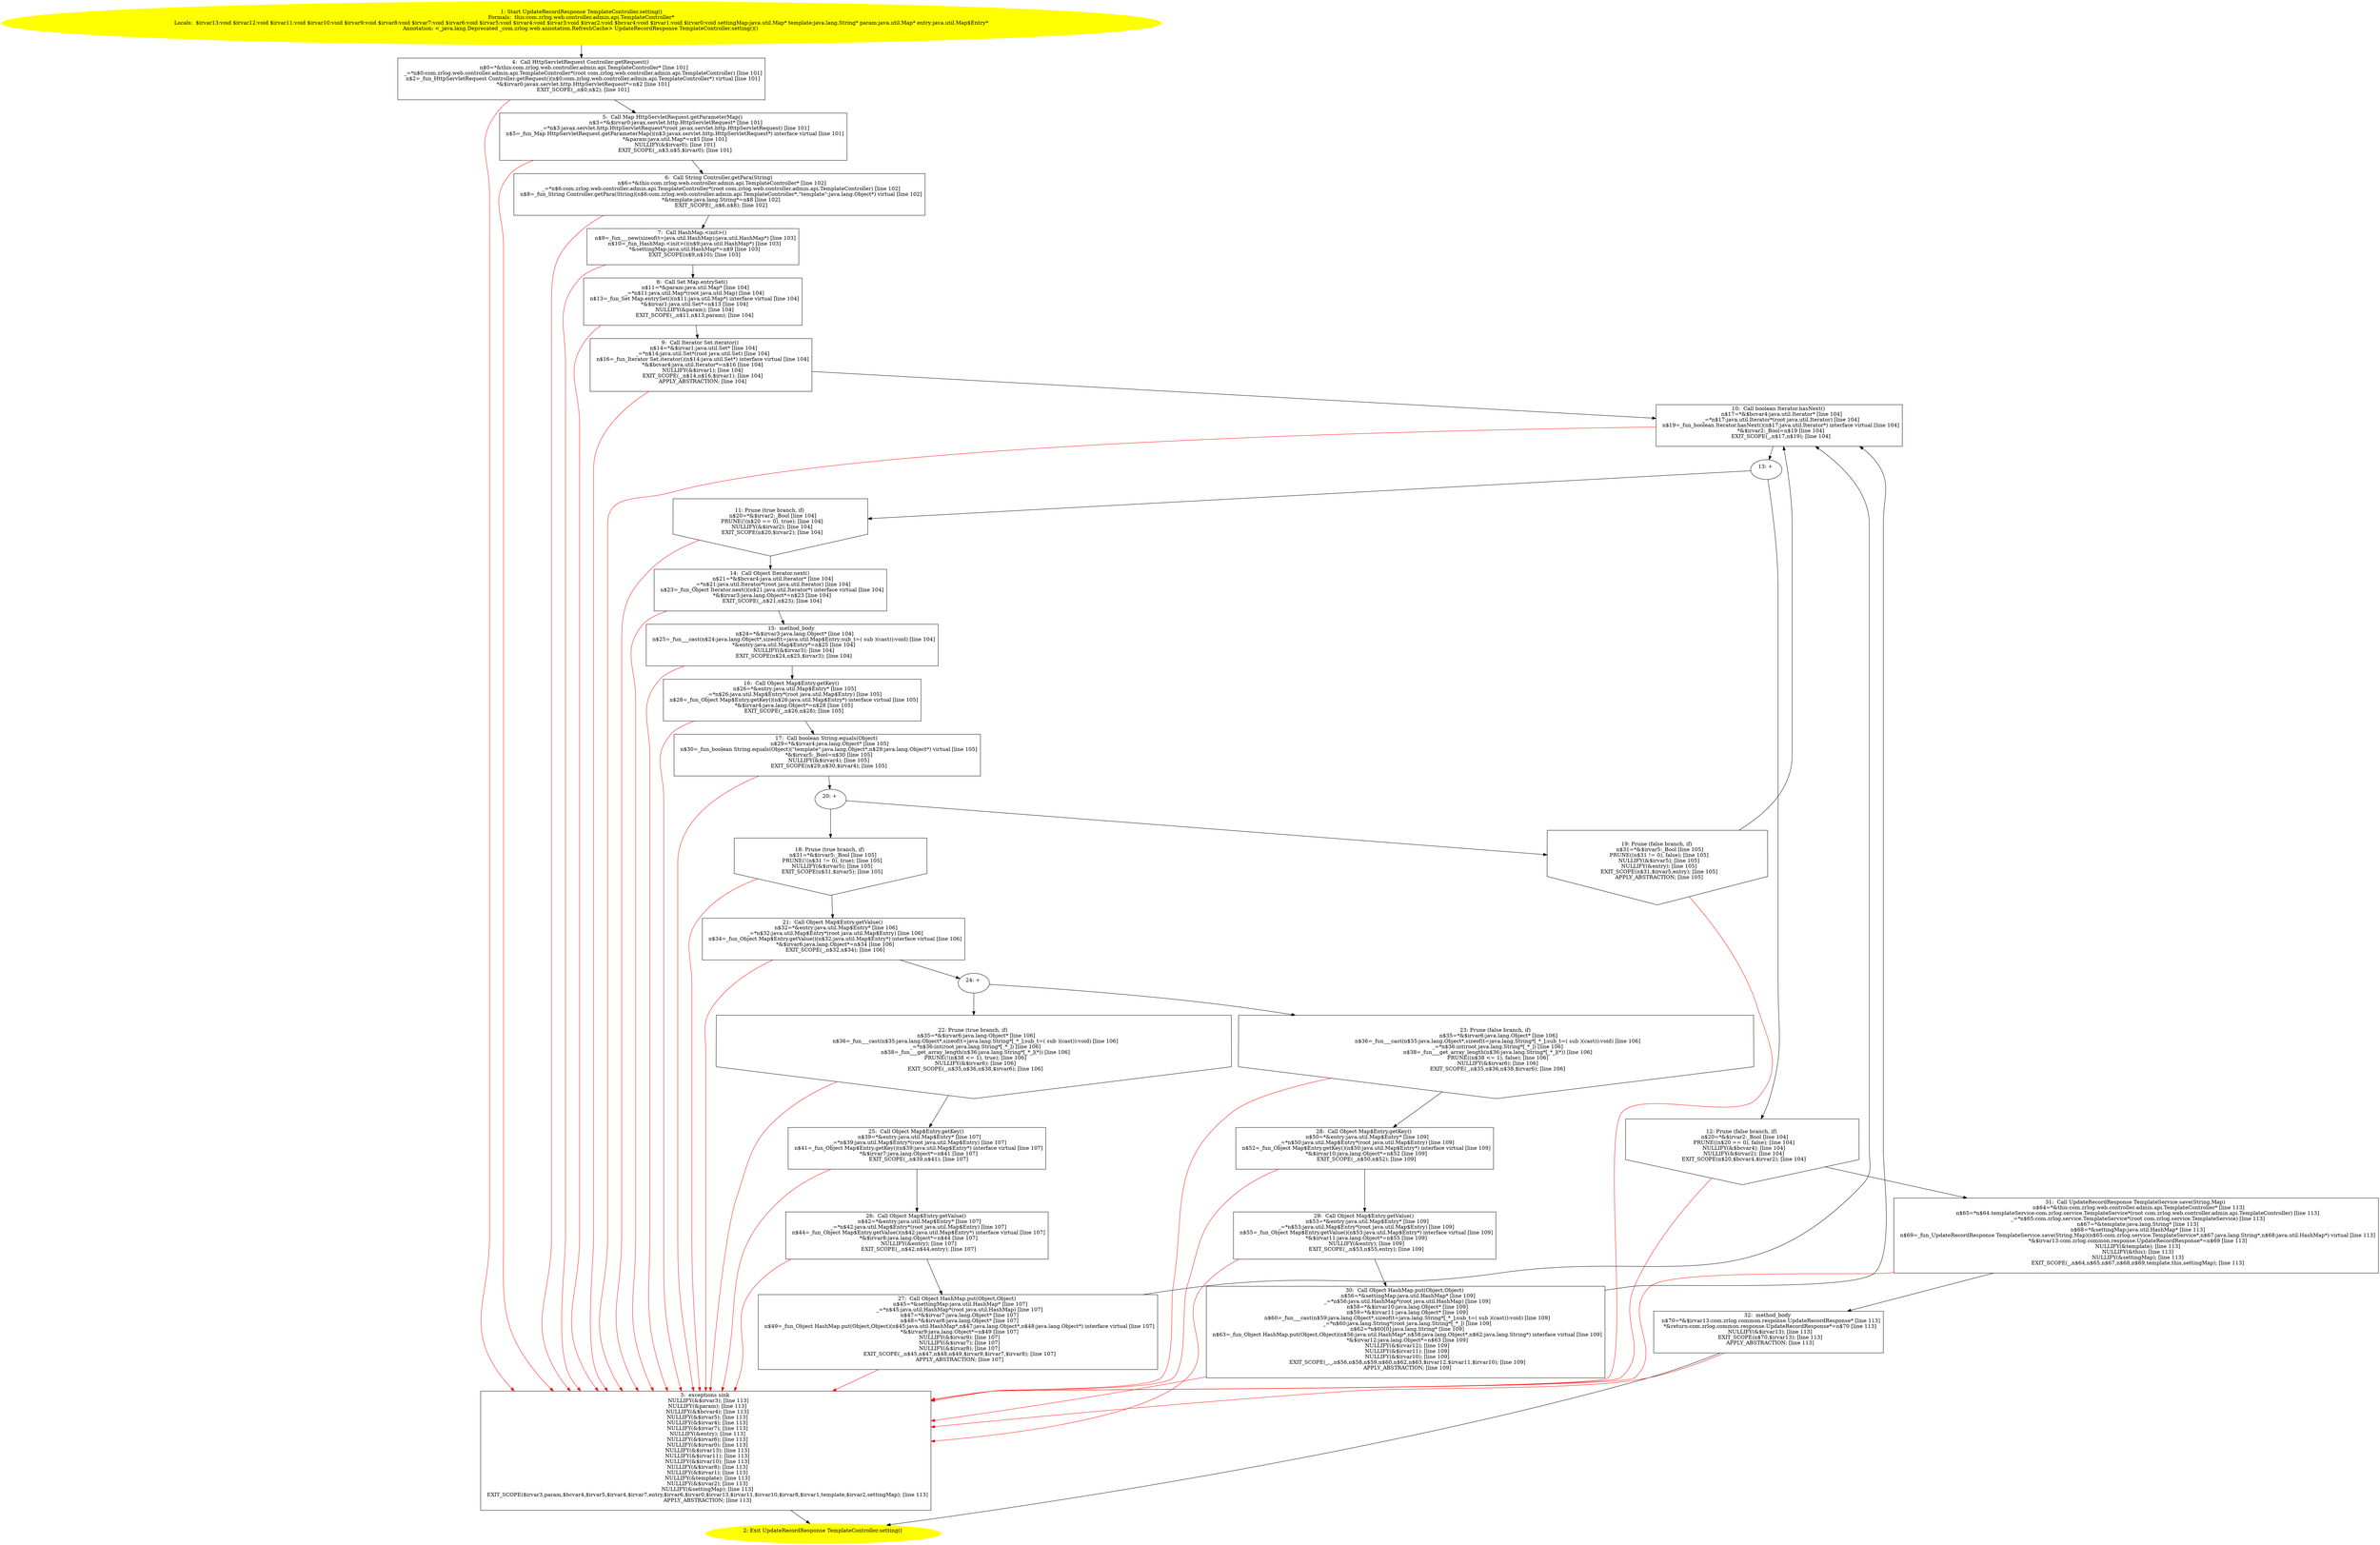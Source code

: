 /* @generated */
digraph cfg {
"com.zrlog.web.controller.admin.api.TemplateController.setting():com.zrlog.common.response.UpdateReco.8d305806cb4440d98b9630ba074c672c_1" [label="1: Start UpdateRecordResponse TemplateController.setting()\nFormals:  this:com.zrlog.web.controller.admin.api.TemplateController*\nLocals:  $irvar13:void $irvar12:void $irvar11:void $irvar10:void $irvar9:void $irvar8:void $irvar7:void $irvar6:void $irvar5:void $irvar4:void $irvar3:void $irvar2:void $bcvar4:void $irvar1:void $irvar0:void settingMap:java.util.Map* template:java.lang.String* param:java.util.Map* entry:java.util.Map$Entry*\nAnnotation: <_java.lang.Deprecated _com.zrlog.web.annotation.RefreshCache> UpdateRecordResponse TemplateController.setting()() \n  " color=yellow style=filled]
	

	 "com.zrlog.web.controller.admin.api.TemplateController.setting():com.zrlog.common.response.UpdateReco.8d305806cb4440d98b9630ba074c672c_1" -> "com.zrlog.web.controller.admin.api.TemplateController.setting():com.zrlog.common.response.UpdateReco.8d305806cb4440d98b9630ba074c672c_4" ;
"com.zrlog.web.controller.admin.api.TemplateController.setting():com.zrlog.common.response.UpdateReco.8d305806cb4440d98b9630ba074c672c_2" [label="2: Exit UpdateRecordResponse TemplateController.setting() \n  " color=yellow style=filled]
	

"com.zrlog.web.controller.admin.api.TemplateController.setting():com.zrlog.common.response.UpdateReco.8d305806cb4440d98b9630ba074c672c_3" [label="3:  exceptions sink \n   NULLIFY(&$irvar3); [line 113]\n  NULLIFY(&param); [line 113]\n  NULLIFY(&$bcvar4); [line 113]\n  NULLIFY(&$irvar5); [line 113]\n  NULLIFY(&$irvar4); [line 113]\n  NULLIFY(&$irvar7); [line 113]\n  NULLIFY(&entry); [line 113]\n  NULLIFY(&$irvar6); [line 113]\n  NULLIFY(&$irvar0); [line 113]\n  NULLIFY(&$irvar13); [line 113]\n  NULLIFY(&$irvar11); [line 113]\n  NULLIFY(&$irvar10); [line 113]\n  NULLIFY(&$irvar8); [line 113]\n  NULLIFY(&$irvar1); [line 113]\n  NULLIFY(&template); [line 113]\n  NULLIFY(&$irvar2); [line 113]\n  NULLIFY(&settingMap); [line 113]\n  EXIT_SCOPE($irvar3,param,$bcvar4,$irvar5,$irvar4,$irvar7,entry,$irvar6,$irvar0,$irvar13,$irvar11,$irvar10,$irvar8,$irvar1,template,$irvar2,settingMap); [line 113]\n  APPLY_ABSTRACTION; [line 113]\n " shape="box"]
	

	 "com.zrlog.web.controller.admin.api.TemplateController.setting():com.zrlog.common.response.UpdateReco.8d305806cb4440d98b9630ba074c672c_3" -> "com.zrlog.web.controller.admin.api.TemplateController.setting():com.zrlog.common.response.UpdateReco.8d305806cb4440d98b9630ba074c672c_2" ;
"com.zrlog.web.controller.admin.api.TemplateController.setting():com.zrlog.common.response.UpdateReco.8d305806cb4440d98b9630ba074c672c_4" [label="4:  Call HttpServletRequest Controller.getRequest() \n   n$0=*&this:com.zrlog.web.controller.admin.api.TemplateController* [line 101]\n  _=*n$0:com.zrlog.web.controller.admin.api.TemplateController*(root com.zrlog.web.controller.admin.api.TemplateController) [line 101]\n  n$2=_fun_HttpServletRequest Controller.getRequest()(n$0:com.zrlog.web.controller.admin.api.TemplateController*) virtual [line 101]\n  *&$irvar0:javax.servlet.http.HttpServletRequest*=n$2 [line 101]\n  EXIT_SCOPE(_,n$0,n$2); [line 101]\n " shape="box"]
	

	 "com.zrlog.web.controller.admin.api.TemplateController.setting():com.zrlog.common.response.UpdateReco.8d305806cb4440d98b9630ba074c672c_4" -> "com.zrlog.web.controller.admin.api.TemplateController.setting():com.zrlog.common.response.UpdateReco.8d305806cb4440d98b9630ba074c672c_5" ;
	 "com.zrlog.web.controller.admin.api.TemplateController.setting():com.zrlog.common.response.UpdateReco.8d305806cb4440d98b9630ba074c672c_4" -> "com.zrlog.web.controller.admin.api.TemplateController.setting():com.zrlog.common.response.UpdateReco.8d305806cb4440d98b9630ba074c672c_3" [color="red" ];
"com.zrlog.web.controller.admin.api.TemplateController.setting():com.zrlog.common.response.UpdateReco.8d305806cb4440d98b9630ba074c672c_5" [label="5:  Call Map HttpServletRequest.getParameterMap() \n   n$3=*&$irvar0:javax.servlet.http.HttpServletRequest* [line 101]\n  _=*n$3:javax.servlet.http.HttpServletRequest*(root javax.servlet.http.HttpServletRequest) [line 101]\n  n$5=_fun_Map HttpServletRequest.getParameterMap()(n$3:javax.servlet.http.HttpServletRequest*) interface virtual [line 101]\n  *&param:java.util.Map*=n$5 [line 101]\n  NULLIFY(&$irvar0); [line 101]\n  EXIT_SCOPE(_,n$3,n$5,$irvar0); [line 101]\n " shape="box"]
	

	 "com.zrlog.web.controller.admin.api.TemplateController.setting():com.zrlog.common.response.UpdateReco.8d305806cb4440d98b9630ba074c672c_5" -> "com.zrlog.web.controller.admin.api.TemplateController.setting():com.zrlog.common.response.UpdateReco.8d305806cb4440d98b9630ba074c672c_6" ;
	 "com.zrlog.web.controller.admin.api.TemplateController.setting():com.zrlog.common.response.UpdateReco.8d305806cb4440d98b9630ba074c672c_5" -> "com.zrlog.web.controller.admin.api.TemplateController.setting():com.zrlog.common.response.UpdateReco.8d305806cb4440d98b9630ba074c672c_3" [color="red" ];
"com.zrlog.web.controller.admin.api.TemplateController.setting():com.zrlog.common.response.UpdateReco.8d305806cb4440d98b9630ba074c672c_6" [label="6:  Call String Controller.getPara(String) \n   n$6=*&this:com.zrlog.web.controller.admin.api.TemplateController* [line 102]\n  _=*n$6:com.zrlog.web.controller.admin.api.TemplateController*(root com.zrlog.web.controller.admin.api.TemplateController) [line 102]\n  n$8=_fun_String Controller.getPara(String)(n$6:com.zrlog.web.controller.admin.api.TemplateController*,\"template\":java.lang.Object*) virtual [line 102]\n  *&template:java.lang.String*=n$8 [line 102]\n  EXIT_SCOPE(_,n$6,n$8); [line 102]\n " shape="box"]
	

	 "com.zrlog.web.controller.admin.api.TemplateController.setting():com.zrlog.common.response.UpdateReco.8d305806cb4440d98b9630ba074c672c_6" -> "com.zrlog.web.controller.admin.api.TemplateController.setting():com.zrlog.common.response.UpdateReco.8d305806cb4440d98b9630ba074c672c_7" ;
	 "com.zrlog.web.controller.admin.api.TemplateController.setting():com.zrlog.common.response.UpdateReco.8d305806cb4440d98b9630ba074c672c_6" -> "com.zrlog.web.controller.admin.api.TemplateController.setting():com.zrlog.common.response.UpdateReco.8d305806cb4440d98b9630ba074c672c_3" [color="red" ];
"com.zrlog.web.controller.admin.api.TemplateController.setting():com.zrlog.common.response.UpdateReco.8d305806cb4440d98b9630ba074c672c_7" [label="7:  Call HashMap.<init>() \n   n$9=_fun___new(sizeof(t=java.util.HashMap):java.util.HashMap*) [line 103]\n  n$10=_fun_HashMap.<init>()(n$9:java.util.HashMap*) [line 103]\n  *&settingMap:java.util.HashMap*=n$9 [line 103]\n  EXIT_SCOPE(n$9,n$10); [line 103]\n " shape="box"]
	

	 "com.zrlog.web.controller.admin.api.TemplateController.setting():com.zrlog.common.response.UpdateReco.8d305806cb4440d98b9630ba074c672c_7" -> "com.zrlog.web.controller.admin.api.TemplateController.setting():com.zrlog.common.response.UpdateReco.8d305806cb4440d98b9630ba074c672c_8" ;
	 "com.zrlog.web.controller.admin.api.TemplateController.setting():com.zrlog.common.response.UpdateReco.8d305806cb4440d98b9630ba074c672c_7" -> "com.zrlog.web.controller.admin.api.TemplateController.setting():com.zrlog.common.response.UpdateReco.8d305806cb4440d98b9630ba074c672c_3" [color="red" ];
"com.zrlog.web.controller.admin.api.TemplateController.setting():com.zrlog.common.response.UpdateReco.8d305806cb4440d98b9630ba074c672c_8" [label="8:  Call Set Map.entrySet() \n   n$11=*&param:java.util.Map* [line 104]\n  _=*n$11:java.util.Map*(root java.util.Map) [line 104]\n  n$13=_fun_Set Map.entrySet()(n$11:java.util.Map*) interface virtual [line 104]\n  *&$irvar1:java.util.Set*=n$13 [line 104]\n  NULLIFY(&param); [line 104]\n  EXIT_SCOPE(_,n$11,n$13,param); [line 104]\n " shape="box"]
	

	 "com.zrlog.web.controller.admin.api.TemplateController.setting():com.zrlog.common.response.UpdateReco.8d305806cb4440d98b9630ba074c672c_8" -> "com.zrlog.web.controller.admin.api.TemplateController.setting():com.zrlog.common.response.UpdateReco.8d305806cb4440d98b9630ba074c672c_9" ;
	 "com.zrlog.web.controller.admin.api.TemplateController.setting():com.zrlog.common.response.UpdateReco.8d305806cb4440d98b9630ba074c672c_8" -> "com.zrlog.web.controller.admin.api.TemplateController.setting():com.zrlog.common.response.UpdateReco.8d305806cb4440d98b9630ba074c672c_3" [color="red" ];
"com.zrlog.web.controller.admin.api.TemplateController.setting():com.zrlog.common.response.UpdateReco.8d305806cb4440d98b9630ba074c672c_9" [label="9:  Call Iterator Set.iterator() \n   n$14=*&$irvar1:java.util.Set* [line 104]\n  _=*n$14:java.util.Set*(root java.util.Set) [line 104]\n  n$16=_fun_Iterator Set.iterator()(n$14:java.util.Set*) interface virtual [line 104]\n  *&$bcvar4:java.util.Iterator*=n$16 [line 104]\n  NULLIFY(&$irvar1); [line 104]\n  EXIT_SCOPE(_,n$14,n$16,$irvar1); [line 104]\n  APPLY_ABSTRACTION; [line 104]\n " shape="box"]
	

	 "com.zrlog.web.controller.admin.api.TemplateController.setting():com.zrlog.common.response.UpdateReco.8d305806cb4440d98b9630ba074c672c_9" -> "com.zrlog.web.controller.admin.api.TemplateController.setting():com.zrlog.common.response.UpdateReco.8d305806cb4440d98b9630ba074c672c_10" ;
	 "com.zrlog.web.controller.admin.api.TemplateController.setting():com.zrlog.common.response.UpdateReco.8d305806cb4440d98b9630ba074c672c_9" -> "com.zrlog.web.controller.admin.api.TemplateController.setting():com.zrlog.common.response.UpdateReco.8d305806cb4440d98b9630ba074c672c_3" [color="red" ];
"com.zrlog.web.controller.admin.api.TemplateController.setting():com.zrlog.common.response.UpdateReco.8d305806cb4440d98b9630ba074c672c_10" [label="10:  Call boolean Iterator.hasNext() \n   n$17=*&$bcvar4:java.util.Iterator* [line 104]\n  _=*n$17:java.util.Iterator*(root java.util.Iterator) [line 104]\n  n$19=_fun_boolean Iterator.hasNext()(n$17:java.util.Iterator*) interface virtual [line 104]\n  *&$irvar2:_Bool=n$19 [line 104]\n  EXIT_SCOPE(_,n$17,n$19); [line 104]\n " shape="box"]
	

	 "com.zrlog.web.controller.admin.api.TemplateController.setting():com.zrlog.common.response.UpdateReco.8d305806cb4440d98b9630ba074c672c_10" -> "com.zrlog.web.controller.admin.api.TemplateController.setting():com.zrlog.common.response.UpdateReco.8d305806cb4440d98b9630ba074c672c_13" ;
	 "com.zrlog.web.controller.admin.api.TemplateController.setting():com.zrlog.common.response.UpdateReco.8d305806cb4440d98b9630ba074c672c_10" -> "com.zrlog.web.controller.admin.api.TemplateController.setting():com.zrlog.common.response.UpdateReco.8d305806cb4440d98b9630ba074c672c_3" [color="red" ];
"com.zrlog.web.controller.admin.api.TemplateController.setting():com.zrlog.common.response.UpdateReco.8d305806cb4440d98b9630ba074c672c_11" [label="11: Prune (true branch, if) \n   n$20=*&$irvar2:_Bool [line 104]\n  PRUNE(!(n$20 == 0), true); [line 104]\n  NULLIFY(&$irvar2); [line 104]\n  EXIT_SCOPE(n$20,$irvar2); [line 104]\n " shape="invhouse"]
	

	 "com.zrlog.web.controller.admin.api.TemplateController.setting():com.zrlog.common.response.UpdateReco.8d305806cb4440d98b9630ba074c672c_11" -> "com.zrlog.web.controller.admin.api.TemplateController.setting():com.zrlog.common.response.UpdateReco.8d305806cb4440d98b9630ba074c672c_14" ;
	 "com.zrlog.web.controller.admin.api.TemplateController.setting():com.zrlog.common.response.UpdateReco.8d305806cb4440d98b9630ba074c672c_11" -> "com.zrlog.web.controller.admin.api.TemplateController.setting():com.zrlog.common.response.UpdateReco.8d305806cb4440d98b9630ba074c672c_3" [color="red" ];
"com.zrlog.web.controller.admin.api.TemplateController.setting():com.zrlog.common.response.UpdateReco.8d305806cb4440d98b9630ba074c672c_12" [label="12: Prune (false branch, if) \n   n$20=*&$irvar2:_Bool [line 104]\n  PRUNE((n$20 == 0), false); [line 104]\n  NULLIFY(&$bcvar4); [line 104]\n  NULLIFY(&$irvar2); [line 104]\n  EXIT_SCOPE(n$20,$bcvar4,$irvar2); [line 104]\n " shape="invhouse"]
	

	 "com.zrlog.web.controller.admin.api.TemplateController.setting():com.zrlog.common.response.UpdateReco.8d305806cb4440d98b9630ba074c672c_12" -> "com.zrlog.web.controller.admin.api.TemplateController.setting():com.zrlog.common.response.UpdateReco.8d305806cb4440d98b9630ba074c672c_31" ;
	 "com.zrlog.web.controller.admin.api.TemplateController.setting():com.zrlog.common.response.UpdateReco.8d305806cb4440d98b9630ba074c672c_12" -> "com.zrlog.web.controller.admin.api.TemplateController.setting():com.zrlog.common.response.UpdateReco.8d305806cb4440d98b9630ba074c672c_3" [color="red" ];
"com.zrlog.web.controller.admin.api.TemplateController.setting():com.zrlog.common.response.UpdateReco.8d305806cb4440d98b9630ba074c672c_13" [label="13: + \n  " ]
	

	 "com.zrlog.web.controller.admin.api.TemplateController.setting():com.zrlog.common.response.UpdateReco.8d305806cb4440d98b9630ba074c672c_13" -> "com.zrlog.web.controller.admin.api.TemplateController.setting():com.zrlog.common.response.UpdateReco.8d305806cb4440d98b9630ba074c672c_11" ;
	 "com.zrlog.web.controller.admin.api.TemplateController.setting():com.zrlog.common.response.UpdateReco.8d305806cb4440d98b9630ba074c672c_13" -> "com.zrlog.web.controller.admin.api.TemplateController.setting():com.zrlog.common.response.UpdateReco.8d305806cb4440d98b9630ba074c672c_12" ;
"com.zrlog.web.controller.admin.api.TemplateController.setting():com.zrlog.common.response.UpdateReco.8d305806cb4440d98b9630ba074c672c_14" [label="14:  Call Object Iterator.next() \n   n$21=*&$bcvar4:java.util.Iterator* [line 104]\n  _=*n$21:java.util.Iterator*(root java.util.Iterator) [line 104]\n  n$23=_fun_Object Iterator.next()(n$21:java.util.Iterator*) interface virtual [line 104]\n  *&$irvar3:java.lang.Object*=n$23 [line 104]\n  EXIT_SCOPE(_,n$21,n$23); [line 104]\n " shape="box"]
	

	 "com.zrlog.web.controller.admin.api.TemplateController.setting():com.zrlog.common.response.UpdateReco.8d305806cb4440d98b9630ba074c672c_14" -> "com.zrlog.web.controller.admin.api.TemplateController.setting():com.zrlog.common.response.UpdateReco.8d305806cb4440d98b9630ba074c672c_15" ;
	 "com.zrlog.web.controller.admin.api.TemplateController.setting():com.zrlog.common.response.UpdateReco.8d305806cb4440d98b9630ba074c672c_14" -> "com.zrlog.web.controller.admin.api.TemplateController.setting():com.zrlog.common.response.UpdateReco.8d305806cb4440d98b9630ba074c672c_3" [color="red" ];
"com.zrlog.web.controller.admin.api.TemplateController.setting():com.zrlog.common.response.UpdateReco.8d305806cb4440d98b9630ba074c672c_15" [label="15:  method_body \n   n$24=*&$irvar3:java.lang.Object* [line 104]\n  n$25=_fun___cast(n$24:java.lang.Object*,sizeof(t=java.util.Map$Entry;sub_t=( sub )(cast)):void) [line 104]\n  *&entry:java.util.Map$Entry*=n$25 [line 104]\n  NULLIFY(&$irvar3); [line 104]\n  EXIT_SCOPE(n$24,n$25,$irvar3); [line 104]\n " shape="box"]
	

	 "com.zrlog.web.controller.admin.api.TemplateController.setting():com.zrlog.common.response.UpdateReco.8d305806cb4440d98b9630ba074c672c_15" -> "com.zrlog.web.controller.admin.api.TemplateController.setting():com.zrlog.common.response.UpdateReco.8d305806cb4440d98b9630ba074c672c_16" ;
	 "com.zrlog.web.controller.admin.api.TemplateController.setting():com.zrlog.common.response.UpdateReco.8d305806cb4440d98b9630ba074c672c_15" -> "com.zrlog.web.controller.admin.api.TemplateController.setting():com.zrlog.common.response.UpdateReco.8d305806cb4440d98b9630ba074c672c_3" [color="red" ];
"com.zrlog.web.controller.admin.api.TemplateController.setting():com.zrlog.common.response.UpdateReco.8d305806cb4440d98b9630ba074c672c_16" [label="16:  Call Object Map$Entry.getKey() \n   n$26=*&entry:java.util.Map$Entry* [line 105]\n  _=*n$26:java.util.Map$Entry*(root java.util.Map$Entry) [line 105]\n  n$28=_fun_Object Map$Entry.getKey()(n$26:java.util.Map$Entry*) interface virtual [line 105]\n  *&$irvar4:java.lang.Object*=n$28 [line 105]\n  EXIT_SCOPE(_,n$26,n$28); [line 105]\n " shape="box"]
	

	 "com.zrlog.web.controller.admin.api.TemplateController.setting():com.zrlog.common.response.UpdateReco.8d305806cb4440d98b9630ba074c672c_16" -> "com.zrlog.web.controller.admin.api.TemplateController.setting():com.zrlog.common.response.UpdateReco.8d305806cb4440d98b9630ba074c672c_17" ;
	 "com.zrlog.web.controller.admin.api.TemplateController.setting():com.zrlog.common.response.UpdateReco.8d305806cb4440d98b9630ba074c672c_16" -> "com.zrlog.web.controller.admin.api.TemplateController.setting():com.zrlog.common.response.UpdateReco.8d305806cb4440d98b9630ba074c672c_3" [color="red" ];
"com.zrlog.web.controller.admin.api.TemplateController.setting():com.zrlog.common.response.UpdateReco.8d305806cb4440d98b9630ba074c672c_17" [label="17:  Call boolean String.equals(Object) \n   n$29=*&$irvar4:java.lang.Object* [line 105]\n  n$30=_fun_boolean String.equals(Object)(\"template\":java.lang.Object*,n$29:java.lang.Object*) virtual [line 105]\n  *&$irvar5:_Bool=n$30 [line 105]\n  NULLIFY(&$irvar4); [line 105]\n  EXIT_SCOPE(n$29,n$30,$irvar4); [line 105]\n " shape="box"]
	

	 "com.zrlog.web.controller.admin.api.TemplateController.setting():com.zrlog.common.response.UpdateReco.8d305806cb4440d98b9630ba074c672c_17" -> "com.zrlog.web.controller.admin.api.TemplateController.setting():com.zrlog.common.response.UpdateReco.8d305806cb4440d98b9630ba074c672c_20" ;
	 "com.zrlog.web.controller.admin.api.TemplateController.setting():com.zrlog.common.response.UpdateReco.8d305806cb4440d98b9630ba074c672c_17" -> "com.zrlog.web.controller.admin.api.TemplateController.setting():com.zrlog.common.response.UpdateReco.8d305806cb4440d98b9630ba074c672c_3" [color="red" ];
"com.zrlog.web.controller.admin.api.TemplateController.setting():com.zrlog.common.response.UpdateReco.8d305806cb4440d98b9630ba074c672c_18" [label="18: Prune (true branch, if) \n   n$31=*&$irvar5:_Bool [line 105]\n  PRUNE(!(n$31 != 0), true); [line 105]\n  NULLIFY(&$irvar5); [line 105]\n  EXIT_SCOPE(n$31,$irvar5); [line 105]\n " shape="invhouse"]
	

	 "com.zrlog.web.controller.admin.api.TemplateController.setting():com.zrlog.common.response.UpdateReco.8d305806cb4440d98b9630ba074c672c_18" -> "com.zrlog.web.controller.admin.api.TemplateController.setting():com.zrlog.common.response.UpdateReco.8d305806cb4440d98b9630ba074c672c_21" ;
	 "com.zrlog.web.controller.admin.api.TemplateController.setting():com.zrlog.common.response.UpdateReco.8d305806cb4440d98b9630ba074c672c_18" -> "com.zrlog.web.controller.admin.api.TemplateController.setting():com.zrlog.common.response.UpdateReco.8d305806cb4440d98b9630ba074c672c_3" [color="red" ];
"com.zrlog.web.controller.admin.api.TemplateController.setting():com.zrlog.common.response.UpdateReco.8d305806cb4440d98b9630ba074c672c_19" [label="19: Prune (false branch, if) \n   n$31=*&$irvar5:_Bool [line 105]\n  PRUNE((n$31 != 0), false); [line 105]\n  NULLIFY(&$irvar5); [line 105]\n  NULLIFY(&entry); [line 105]\n  EXIT_SCOPE(n$31,$irvar5,entry); [line 105]\n  APPLY_ABSTRACTION; [line 105]\n " shape="invhouse"]
	

	 "com.zrlog.web.controller.admin.api.TemplateController.setting():com.zrlog.common.response.UpdateReco.8d305806cb4440d98b9630ba074c672c_19" -> "com.zrlog.web.controller.admin.api.TemplateController.setting():com.zrlog.common.response.UpdateReco.8d305806cb4440d98b9630ba074c672c_10" ;
	 "com.zrlog.web.controller.admin.api.TemplateController.setting():com.zrlog.common.response.UpdateReco.8d305806cb4440d98b9630ba074c672c_19" -> "com.zrlog.web.controller.admin.api.TemplateController.setting():com.zrlog.common.response.UpdateReco.8d305806cb4440d98b9630ba074c672c_3" [color="red" ];
"com.zrlog.web.controller.admin.api.TemplateController.setting():com.zrlog.common.response.UpdateReco.8d305806cb4440d98b9630ba074c672c_20" [label="20: + \n  " ]
	

	 "com.zrlog.web.controller.admin.api.TemplateController.setting():com.zrlog.common.response.UpdateReco.8d305806cb4440d98b9630ba074c672c_20" -> "com.zrlog.web.controller.admin.api.TemplateController.setting():com.zrlog.common.response.UpdateReco.8d305806cb4440d98b9630ba074c672c_18" ;
	 "com.zrlog.web.controller.admin.api.TemplateController.setting():com.zrlog.common.response.UpdateReco.8d305806cb4440d98b9630ba074c672c_20" -> "com.zrlog.web.controller.admin.api.TemplateController.setting():com.zrlog.common.response.UpdateReco.8d305806cb4440d98b9630ba074c672c_19" ;
"com.zrlog.web.controller.admin.api.TemplateController.setting():com.zrlog.common.response.UpdateReco.8d305806cb4440d98b9630ba074c672c_21" [label="21:  Call Object Map$Entry.getValue() \n   n$32=*&entry:java.util.Map$Entry* [line 106]\n  _=*n$32:java.util.Map$Entry*(root java.util.Map$Entry) [line 106]\n  n$34=_fun_Object Map$Entry.getValue()(n$32:java.util.Map$Entry*) interface virtual [line 106]\n  *&$irvar6:java.lang.Object*=n$34 [line 106]\n  EXIT_SCOPE(_,n$32,n$34); [line 106]\n " shape="box"]
	

	 "com.zrlog.web.controller.admin.api.TemplateController.setting():com.zrlog.common.response.UpdateReco.8d305806cb4440d98b9630ba074c672c_21" -> "com.zrlog.web.controller.admin.api.TemplateController.setting():com.zrlog.common.response.UpdateReco.8d305806cb4440d98b9630ba074c672c_24" ;
	 "com.zrlog.web.controller.admin.api.TemplateController.setting():com.zrlog.common.response.UpdateReco.8d305806cb4440d98b9630ba074c672c_21" -> "com.zrlog.web.controller.admin.api.TemplateController.setting():com.zrlog.common.response.UpdateReco.8d305806cb4440d98b9630ba074c672c_3" [color="red" ];
"com.zrlog.web.controller.admin.api.TemplateController.setting():com.zrlog.common.response.UpdateReco.8d305806cb4440d98b9630ba074c672c_22" [label="22: Prune (true branch, if) \n   n$35=*&$irvar6:java.lang.Object* [line 106]\n  n$36=_fun___cast(n$35:java.lang.Object*,sizeof(t=java.lang.String*[_*_];sub_t=( sub )(cast)):void) [line 106]\n  _=*n$36:int(root java.lang.String*[_*_]) [line 106]\n  n$38=_fun___get_array_length(n$36:java.lang.String*[_*_](*)) [line 106]\n  PRUNE(!(n$38 <= 1), true); [line 106]\n  NULLIFY(&$irvar6); [line 106]\n  EXIT_SCOPE(_,n$35,n$36,n$38,$irvar6); [line 106]\n " shape="invhouse"]
	

	 "com.zrlog.web.controller.admin.api.TemplateController.setting():com.zrlog.common.response.UpdateReco.8d305806cb4440d98b9630ba074c672c_22" -> "com.zrlog.web.controller.admin.api.TemplateController.setting():com.zrlog.common.response.UpdateReco.8d305806cb4440d98b9630ba074c672c_25" ;
	 "com.zrlog.web.controller.admin.api.TemplateController.setting():com.zrlog.common.response.UpdateReco.8d305806cb4440d98b9630ba074c672c_22" -> "com.zrlog.web.controller.admin.api.TemplateController.setting():com.zrlog.common.response.UpdateReco.8d305806cb4440d98b9630ba074c672c_3" [color="red" ];
"com.zrlog.web.controller.admin.api.TemplateController.setting():com.zrlog.common.response.UpdateReco.8d305806cb4440d98b9630ba074c672c_23" [label="23: Prune (false branch, if) \n   n$35=*&$irvar6:java.lang.Object* [line 106]\n  n$36=_fun___cast(n$35:java.lang.Object*,sizeof(t=java.lang.String*[_*_];sub_t=( sub )(cast)):void) [line 106]\n  _=*n$36:int(root java.lang.String*[_*_]) [line 106]\n  n$38=_fun___get_array_length(n$36:java.lang.String*[_*_](*)) [line 106]\n  PRUNE((n$38 <= 1), false); [line 106]\n  NULLIFY(&$irvar6); [line 106]\n  EXIT_SCOPE(_,n$35,n$36,n$38,$irvar6); [line 106]\n " shape="invhouse"]
	

	 "com.zrlog.web.controller.admin.api.TemplateController.setting():com.zrlog.common.response.UpdateReco.8d305806cb4440d98b9630ba074c672c_23" -> "com.zrlog.web.controller.admin.api.TemplateController.setting():com.zrlog.common.response.UpdateReco.8d305806cb4440d98b9630ba074c672c_28" ;
	 "com.zrlog.web.controller.admin.api.TemplateController.setting():com.zrlog.common.response.UpdateReco.8d305806cb4440d98b9630ba074c672c_23" -> "com.zrlog.web.controller.admin.api.TemplateController.setting():com.zrlog.common.response.UpdateReco.8d305806cb4440d98b9630ba074c672c_3" [color="red" ];
"com.zrlog.web.controller.admin.api.TemplateController.setting():com.zrlog.common.response.UpdateReco.8d305806cb4440d98b9630ba074c672c_24" [label="24: + \n  " ]
	

	 "com.zrlog.web.controller.admin.api.TemplateController.setting():com.zrlog.common.response.UpdateReco.8d305806cb4440d98b9630ba074c672c_24" -> "com.zrlog.web.controller.admin.api.TemplateController.setting():com.zrlog.common.response.UpdateReco.8d305806cb4440d98b9630ba074c672c_22" ;
	 "com.zrlog.web.controller.admin.api.TemplateController.setting():com.zrlog.common.response.UpdateReco.8d305806cb4440d98b9630ba074c672c_24" -> "com.zrlog.web.controller.admin.api.TemplateController.setting():com.zrlog.common.response.UpdateReco.8d305806cb4440d98b9630ba074c672c_23" ;
"com.zrlog.web.controller.admin.api.TemplateController.setting():com.zrlog.common.response.UpdateReco.8d305806cb4440d98b9630ba074c672c_25" [label="25:  Call Object Map$Entry.getKey() \n   n$39=*&entry:java.util.Map$Entry* [line 107]\n  _=*n$39:java.util.Map$Entry*(root java.util.Map$Entry) [line 107]\n  n$41=_fun_Object Map$Entry.getKey()(n$39:java.util.Map$Entry*) interface virtual [line 107]\n  *&$irvar7:java.lang.Object*=n$41 [line 107]\n  EXIT_SCOPE(_,n$39,n$41); [line 107]\n " shape="box"]
	

	 "com.zrlog.web.controller.admin.api.TemplateController.setting():com.zrlog.common.response.UpdateReco.8d305806cb4440d98b9630ba074c672c_25" -> "com.zrlog.web.controller.admin.api.TemplateController.setting():com.zrlog.common.response.UpdateReco.8d305806cb4440d98b9630ba074c672c_26" ;
	 "com.zrlog.web.controller.admin.api.TemplateController.setting():com.zrlog.common.response.UpdateReco.8d305806cb4440d98b9630ba074c672c_25" -> "com.zrlog.web.controller.admin.api.TemplateController.setting():com.zrlog.common.response.UpdateReco.8d305806cb4440d98b9630ba074c672c_3" [color="red" ];
"com.zrlog.web.controller.admin.api.TemplateController.setting():com.zrlog.common.response.UpdateReco.8d305806cb4440d98b9630ba074c672c_26" [label="26:  Call Object Map$Entry.getValue() \n   n$42=*&entry:java.util.Map$Entry* [line 107]\n  _=*n$42:java.util.Map$Entry*(root java.util.Map$Entry) [line 107]\n  n$44=_fun_Object Map$Entry.getValue()(n$42:java.util.Map$Entry*) interface virtual [line 107]\n  *&$irvar8:java.lang.Object*=n$44 [line 107]\n  NULLIFY(&entry); [line 107]\n  EXIT_SCOPE(_,n$42,n$44,entry); [line 107]\n " shape="box"]
	

	 "com.zrlog.web.controller.admin.api.TemplateController.setting():com.zrlog.common.response.UpdateReco.8d305806cb4440d98b9630ba074c672c_26" -> "com.zrlog.web.controller.admin.api.TemplateController.setting():com.zrlog.common.response.UpdateReco.8d305806cb4440d98b9630ba074c672c_27" ;
	 "com.zrlog.web.controller.admin.api.TemplateController.setting():com.zrlog.common.response.UpdateReco.8d305806cb4440d98b9630ba074c672c_26" -> "com.zrlog.web.controller.admin.api.TemplateController.setting():com.zrlog.common.response.UpdateReco.8d305806cb4440d98b9630ba074c672c_3" [color="red" ];
"com.zrlog.web.controller.admin.api.TemplateController.setting():com.zrlog.common.response.UpdateReco.8d305806cb4440d98b9630ba074c672c_27" [label="27:  Call Object HashMap.put(Object,Object) \n   n$45=*&settingMap:java.util.HashMap* [line 107]\n  _=*n$45:java.util.HashMap*(root java.util.HashMap) [line 107]\n  n$47=*&$irvar7:java.lang.Object* [line 107]\n  n$48=*&$irvar8:java.lang.Object* [line 107]\n  n$49=_fun_Object HashMap.put(Object,Object)(n$45:java.util.HashMap*,n$47:java.lang.Object*,n$48:java.lang.Object*) interface virtual [line 107]\n  *&$irvar9:java.lang.Object*=n$49 [line 107]\n  NULLIFY(&$irvar9); [line 107]\n  NULLIFY(&$irvar7); [line 107]\n  NULLIFY(&$irvar8); [line 107]\n  EXIT_SCOPE(_,n$45,n$47,n$48,n$49,$irvar9,$irvar7,$irvar8); [line 107]\n  APPLY_ABSTRACTION; [line 107]\n " shape="box"]
	

	 "com.zrlog.web.controller.admin.api.TemplateController.setting():com.zrlog.common.response.UpdateReco.8d305806cb4440d98b9630ba074c672c_27" -> "com.zrlog.web.controller.admin.api.TemplateController.setting():com.zrlog.common.response.UpdateReco.8d305806cb4440d98b9630ba074c672c_10" ;
	 "com.zrlog.web.controller.admin.api.TemplateController.setting():com.zrlog.common.response.UpdateReco.8d305806cb4440d98b9630ba074c672c_27" -> "com.zrlog.web.controller.admin.api.TemplateController.setting():com.zrlog.common.response.UpdateReco.8d305806cb4440d98b9630ba074c672c_3" [color="red" ];
"com.zrlog.web.controller.admin.api.TemplateController.setting():com.zrlog.common.response.UpdateReco.8d305806cb4440d98b9630ba074c672c_28" [label="28:  Call Object Map$Entry.getKey() \n   n$50=*&entry:java.util.Map$Entry* [line 109]\n  _=*n$50:java.util.Map$Entry*(root java.util.Map$Entry) [line 109]\n  n$52=_fun_Object Map$Entry.getKey()(n$50:java.util.Map$Entry*) interface virtual [line 109]\n  *&$irvar10:java.lang.Object*=n$52 [line 109]\n  EXIT_SCOPE(_,n$50,n$52); [line 109]\n " shape="box"]
	

	 "com.zrlog.web.controller.admin.api.TemplateController.setting():com.zrlog.common.response.UpdateReco.8d305806cb4440d98b9630ba074c672c_28" -> "com.zrlog.web.controller.admin.api.TemplateController.setting():com.zrlog.common.response.UpdateReco.8d305806cb4440d98b9630ba074c672c_29" ;
	 "com.zrlog.web.controller.admin.api.TemplateController.setting():com.zrlog.common.response.UpdateReco.8d305806cb4440d98b9630ba074c672c_28" -> "com.zrlog.web.controller.admin.api.TemplateController.setting():com.zrlog.common.response.UpdateReco.8d305806cb4440d98b9630ba074c672c_3" [color="red" ];
"com.zrlog.web.controller.admin.api.TemplateController.setting():com.zrlog.common.response.UpdateReco.8d305806cb4440d98b9630ba074c672c_29" [label="29:  Call Object Map$Entry.getValue() \n   n$53=*&entry:java.util.Map$Entry* [line 109]\n  _=*n$53:java.util.Map$Entry*(root java.util.Map$Entry) [line 109]\n  n$55=_fun_Object Map$Entry.getValue()(n$53:java.util.Map$Entry*) interface virtual [line 109]\n  *&$irvar11:java.lang.Object*=n$55 [line 109]\n  NULLIFY(&entry); [line 109]\n  EXIT_SCOPE(_,n$53,n$55,entry); [line 109]\n " shape="box"]
	

	 "com.zrlog.web.controller.admin.api.TemplateController.setting():com.zrlog.common.response.UpdateReco.8d305806cb4440d98b9630ba074c672c_29" -> "com.zrlog.web.controller.admin.api.TemplateController.setting():com.zrlog.common.response.UpdateReco.8d305806cb4440d98b9630ba074c672c_30" ;
	 "com.zrlog.web.controller.admin.api.TemplateController.setting():com.zrlog.common.response.UpdateReco.8d305806cb4440d98b9630ba074c672c_29" -> "com.zrlog.web.controller.admin.api.TemplateController.setting():com.zrlog.common.response.UpdateReco.8d305806cb4440d98b9630ba074c672c_3" [color="red" ];
"com.zrlog.web.controller.admin.api.TemplateController.setting():com.zrlog.common.response.UpdateReco.8d305806cb4440d98b9630ba074c672c_30" [label="30:  Call Object HashMap.put(Object,Object) \n   n$56=*&settingMap:java.util.HashMap* [line 109]\n  _=*n$56:java.util.HashMap*(root java.util.HashMap) [line 109]\n  n$58=*&$irvar10:java.lang.Object* [line 109]\n  n$59=*&$irvar11:java.lang.Object* [line 109]\n  n$60=_fun___cast(n$59:java.lang.Object*,sizeof(t=java.lang.String*[_*_];sub_t=( sub )(cast)):void) [line 109]\n  _=*n$60:java.lang.String*(root java.lang.String*[_*_]) [line 109]\n  n$62=*n$60[0]:java.lang.String* [line 109]\n  n$63=_fun_Object HashMap.put(Object,Object)(n$56:java.util.HashMap*,n$58:java.lang.Object*,n$62:java.lang.String*) interface virtual [line 109]\n  *&$irvar12:java.lang.Object*=n$63 [line 109]\n  NULLIFY(&$irvar12); [line 109]\n  NULLIFY(&$irvar11); [line 109]\n  NULLIFY(&$irvar10); [line 109]\n  EXIT_SCOPE(_,_,n$56,n$58,n$59,n$60,n$62,n$63,$irvar12,$irvar11,$irvar10); [line 109]\n  APPLY_ABSTRACTION; [line 109]\n " shape="box"]
	

	 "com.zrlog.web.controller.admin.api.TemplateController.setting():com.zrlog.common.response.UpdateReco.8d305806cb4440d98b9630ba074c672c_30" -> "com.zrlog.web.controller.admin.api.TemplateController.setting():com.zrlog.common.response.UpdateReco.8d305806cb4440d98b9630ba074c672c_10" ;
	 "com.zrlog.web.controller.admin.api.TemplateController.setting():com.zrlog.common.response.UpdateReco.8d305806cb4440d98b9630ba074c672c_30" -> "com.zrlog.web.controller.admin.api.TemplateController.setting():com.zrlog.common.response.UpdateReco.8d305806cb4440d98b9630ba074c672c_3" [color="red" ];
"com.zrlog.web.controller.admin.api.TemplateController.setting():com.zrlog.common.response.UpdateReco.8d305806cb4440d98b9630ba074c672c_31" [label="31:  Call UpdateRecordResponse TemplateService.save(String,Map) \n   n$64=*&this:com.zrlog.web.controller.admin.api.TemplateController* [line 113]\n  n$65=*n$64.templateService:com.zrlog.service.TemplateService*(root com.zrlog.web.controller.admin.api.TemplateController) [line 113]\n  _=*n$65:com.zrlog.service.TemplateService*(root com.zrlog.service.TemplateService) [line 113]\n  n$67=*&template:java.lang.String* [line 113]\n  n$68=*&settingMap:java.util.HashMap* [line 113]\n  n$69=_fun_UpdateRecordResponse TemplateService.save(String,Map)(n$65:com.zrlog.service.TemplateService*,n$67:java.lang.String*,n$68:java.util.HashMap*) virtual [line 113]\n  *&$irvar13:com.zrlog.common.response.UpdateRecordResponse*=n$69 [line 113]\n  NULLIFY(&template); [line 113]\n  NULLIFY(&this); [line 113]\n  NULLIFY(&settingMap); [line 113]\n  EXIT_SCOPE(_,n$64,n$65,n$67,n$68,n$69,template,this,settingMap); [line 113]\n " shape="box"]
	

	 "com.zrlog.web.controller.admin.api.TemplateController.setting():com.zrlog.common.response.UpdateReco.8d305806cb4440d98b9630ba074c672c_31" -> "com.zrlog.web.controller.admin.api.TemplateController.setting():com.zrlog.common.response.UpdateReco.8d305806cb4440d98b9630ba074c672c_32" ;
	 "com.zrlog.web.controller.admin.api.TemplateController.setting():com.zrlog.common.response.UpdateReco.8d305806cb4440d98b9630ba074c672c_31" -> "com.zrlog.web.controller.admin.api.TemplateController.setting():com.zrlog.common.response.UpdateReco.8d305806cb4440d98b9630ba074c672c_3" [color="red" ];
"com.zrlog.web.controller.admin.api.TemplateController.setting():com.zrlog.common.response.UpdateReco.8d305806cb4440d98b9630ba074c672c_32" [label="32:  method_body \n   n$70=*&$irvar13:com.zrlog.common.response.UpdateRecordResponse* [line 113]\n  *&return:com.zrlog.common.response.UpdateRecordResponse*=n$70 [line 113]\n  NULLIFY(&$irvar13); [line 113]\n  EXIT_SCOPE(n$70,$irvar13); [line 113]\n  APPLY_ABSTRACTION; [line 113]\n " shape="box"]
	

	 "com.zrlog.web.controller.admin.api.TemplateController.setting():com.zrlog.common.response.UpdateReco.8d305806cb4440d98b9630ba074c672c_32" -> "com.zrlog.web.controller.admin.api.TemplateController.setting():com.zrlog.common.response.UpdateReco.8d305806cb4440d98b9630ba074c672c_2" ;
	 "com.zrlog.web.controller.admin.api.TemplateController.setting():com.zrlog.common.response.UpdateReco.8d305806cb4440d98b9630ba074c672c_32" -> "com.zrlog.web.controller.admin.api.TemplateController.setting():com.zrlog.common.response.UpdateReco.8d305806cb4440d98b9630ba074c672c_3" [color="red" ];
}
